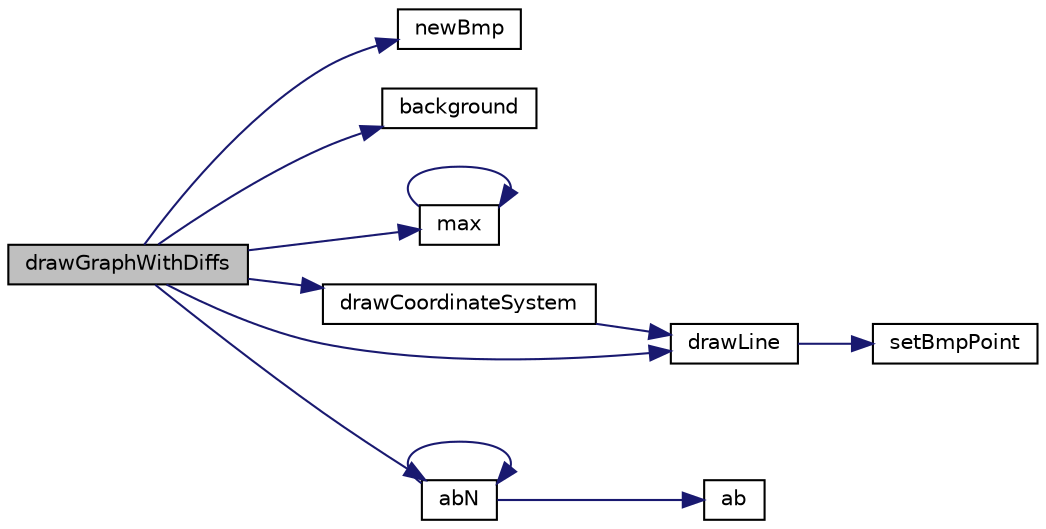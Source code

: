 digraph "drawGraphWithDiffs"
{
  edge [fontname="Helvetica",fontsize="10",labelfontname="Helvetica",labelfontsize="10"];
  node [fontname="Helvetica",fontsize="10",shape=record];
  rankdir="LR";
  Node1 [label="drawGraphWithDiffs",height=0.2,width=0.4,color="black", fillcolor="grey75", style="filled" fontcolor="black"];
  Node1 -> Node2 [color="midnightblue",fontsize="10",style="solid",fontname="Helvetica"];
  Node2 [label="newBmp",height=0.2,width=0.4,color="black", fillcolor="white", style="filled",URL="$BMP_8c.html#a209ad6aff30480368228c459a23884cb"];
  Node1 -> Node3 [color="midnightblue",fontsize="10",style="solid",fontname="Helvetica"];
  Node3 [label="background",height=0.2,width=0.4,color="black", fillcolor="white", style="filled",URL="$BMP_8c.html#ac746f94f83ae3ca835c04fb8d674b00a"];
  Node1 -> Node4 [color="midnightblue",fontsize="10",style="solid",fontname="Helvetica"];
  Node4 [label="max",height=0.2,width=0.4,color="black", fillcolor="white", style="filled",URL="$BMP_8c.html#a2e43e3d669e054a76a1336823b01e842"];
  Node4 -> Node4 [color="midnightblue",fontsize="10",style="solid",fontname="Helvetica"];
  Node1 -> Node5 [color="midnightblue",fontsize="10",style="solid",fontname="Helvetica"];
  Node5 [label="drawCoordinateSystem",height=0.2,width=0.4,color="black", fillcolor="white", style="filled",URL="$BMP_8c.html#af3e1bb2741a1278497cb9d0fb2dd0d2e"];
  Node5 -> Node6 [color="midnightblue",fontsize="10",style="solid",fontname="Helvetica"];
  Node6 [label="drawLine",height=0.2,width=0.4,color="black", fillcolor="white", style="filled",URL="$BMP_8c.html#af71fa403d346e7ce70f232707886bd30"];
  Node6 -> Node7 [color="midnightblue",fontsize="10",style="solid",fontname="Helvetica"];
  Node7 [label="setBmpPoint",height=0.2,width=0.4,color="black", fillcolor="white", style="filled",URL="$BMP_8c.html#ab4a41191829c26430423afe9b75fa99b"];
  Node1 -> Node6 [color="midnightblue",fontsize="10",style="solid",fontname="Helvetica"];
  Node1 -> Node8 [color="midnightblue",fontsize="10",style="solid",fontname="Helvetica"];
  Node8 [label="abN",height=0.2,width=0.4,color="black", fillcolor="white", style="filled",URL="$BMP_8c.html#a2e906019f7616401ec7c10251c936bf2"];
  Node8 -> Node9 [color="midnightblue",fontsize="10",style="solid",fontname="Helvetica"];
  Node9 [label="ab",height=0.2,width=0.4,color="black", fillcolor="white", style="filled",URL="$BMP_8c.html#a4ad96072d103f64eafaa4bbb81052f42"];
  Node8 -> Node8 [color="midnightblue",fontsize="10",style="solid",fontname="Helvetica"];
}
